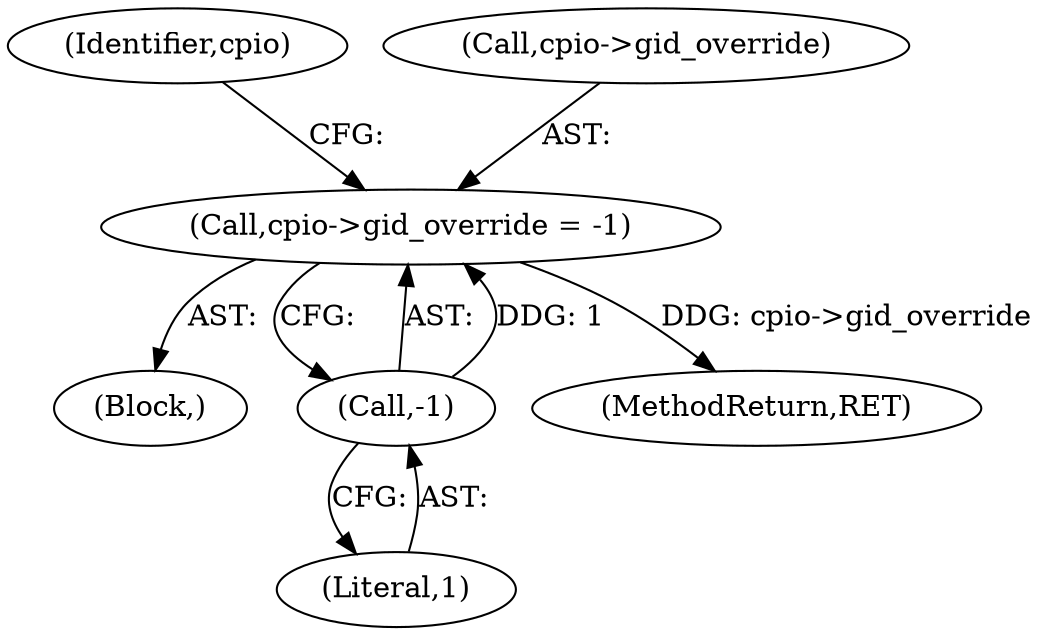 digraph "0_libarchive_59357157706d47c365b2227739e17daba3607526@pointer" {
"1000225" [label="(Call,cpio->gid_override = -1)"];
"1000229" [label="(Call,-1)"];
"1000233" [label="(Identifier,cpio)"];
"1000230" [label="(Literal,1)"];
"1000226" [label="(Call,cpio->gid_override)"];
"1000225" [label="(Call,cpio->gid_override = -1)"];
"1000229" [label="(Call,-1)"];
"1000155" [label="(Block,)"];
"1000995" [label="(MethodReturn,RET)"];
"1000225" -> "1000155"  [label="AST: "];
"1000225" -> "1000229"  [label="CFG: "];
"1000226" -> "1000225"  [label="AST: "];
"1000229" -> "1000225"  [label="AST: "];
"1000233" -> "1000225"  [label="CFG: "];
"1000225" -> "1000995"  [label="DDG: cpio->gid_override"];
"1000229" -> "1000225"  [label="DDG: 1"];
"1000229" -> "1000230"  [label="CFG: "];
"1000230" -> "1000229"  [label="AST: "];
}
